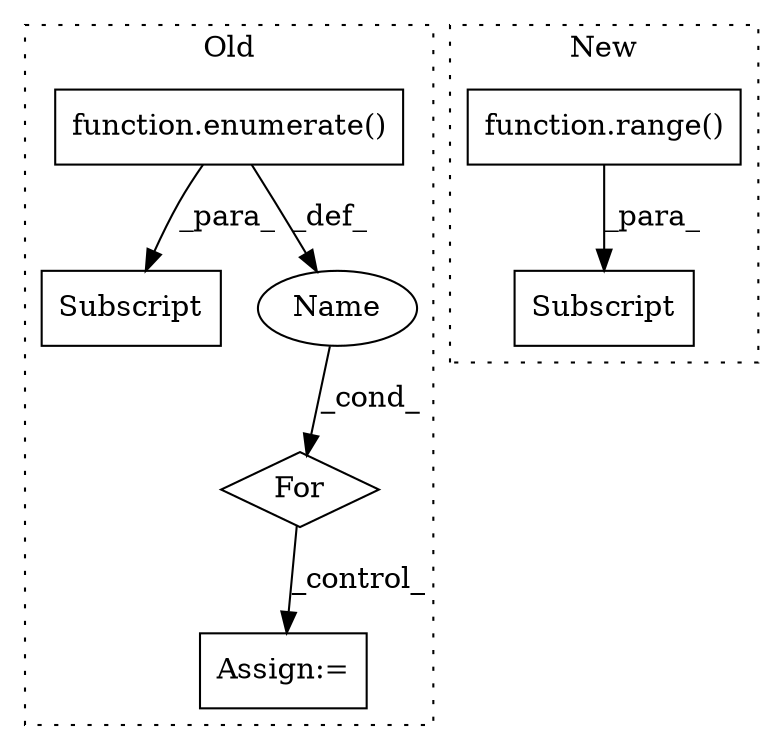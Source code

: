 digraph G {
subgraph cluster0 {
1 [label="function.enumerate()" a="75" s="6352,6378" l="10,1" shape="box"];
4 [label="For" a="107" s="6337,6379" l="4,14" shape="diamond"];
5 [label="Subscript" a="63" s="6505,0" l="7,0" shape="box"];
6 [label="Name" a="87" s="6344" l="4" shape="ellipse"];
7 [label="Assign:=" a="68" s="6396" l="3" shape="box"];
label = "Old";
style="dotted";
}
subgraph cluster1 {
2 [label="function.range()" a="75" s="5810,5844" l="6,1" shape="box"];
3 [label="Subscript" a="63" s="5886,0" l="4,0" shape="box"];
label = "New";
style="dotted";
}
1 -> 6 [label="_def_"];
1 -> 5 [label="_para_"];
2 -> 3 [label="_para_"];
4 -> 7 [label="_control_"];
6 -> 4 [label="_cond_"];
}